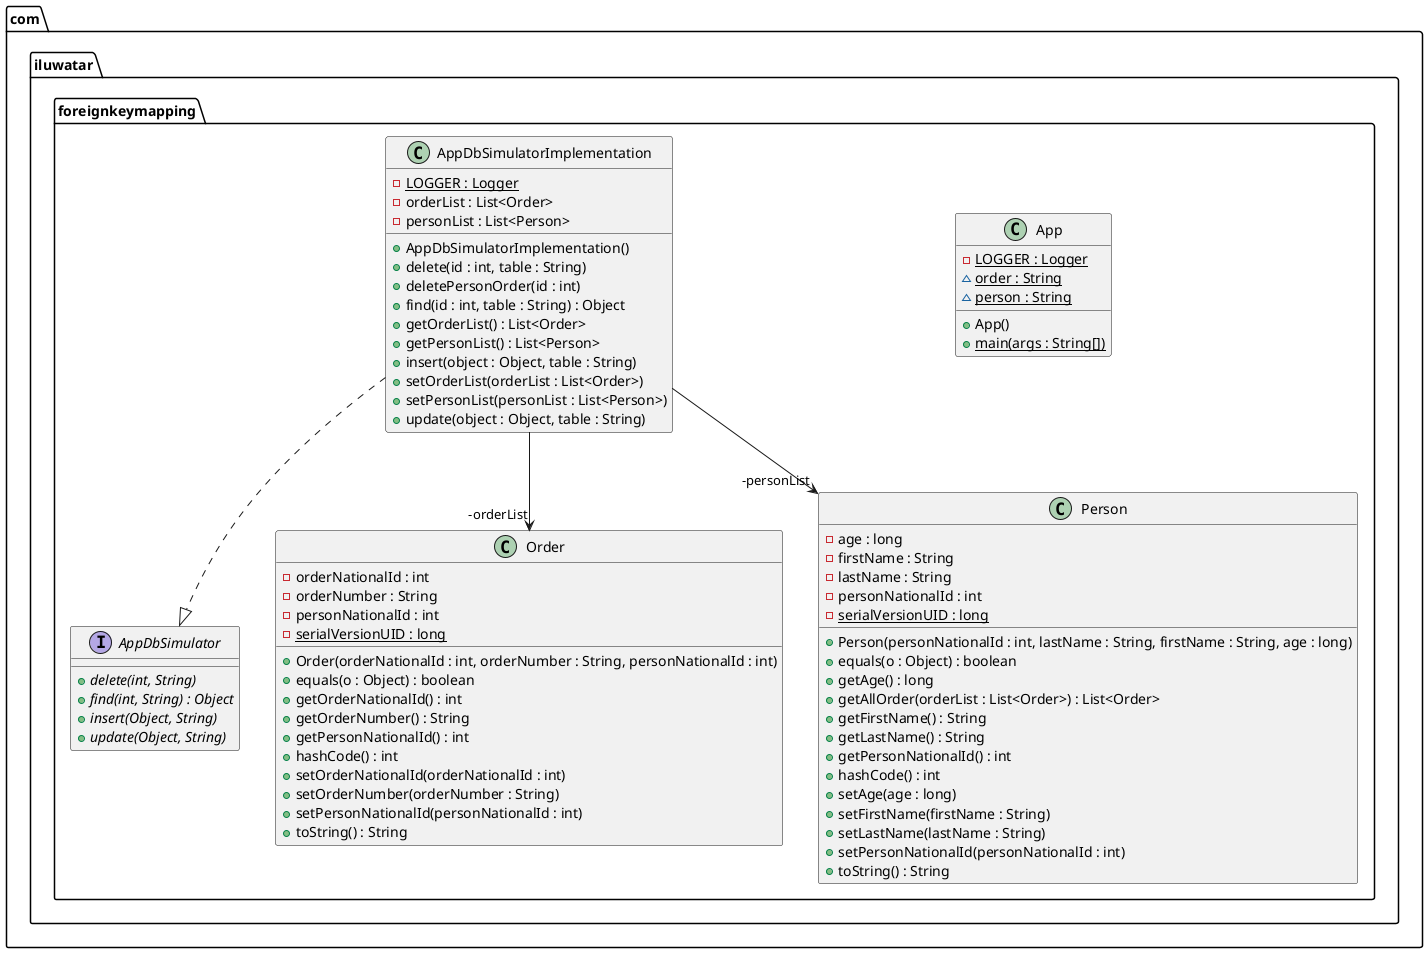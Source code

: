 @startuml
package com.iluwatar.foreignkeymapping {
  class App {
    - LOGGER : Logger {static}
    ~ order : String {static}
    ~ person : String {static}
    + App()
    + main(args : String[]) {static}
  }
  interface AppDbSimulator {
    + delete(int, String) {abstract}
    + find(int, String) : Object {abstract}
    + insert(Object, String) {abstract}
    + update(Object, String) {abstract}
  }
  class AppDbSimulatorImplementation {
    - LOGGER : Logger {static}
    - orderList : List<Order>
    - personList : List<Person>
    + AppDbSimulatorImplementation()
    + delete(id : int, table : String)
    + deletePersonOrder(id : int)
    + find(id : int, table : String) : Object
    + getOrderList() : List<Order>
    + getPersonList() : List<Person>
    + insert(object : Object, table : String)
    + setOrderList(orderList : List<Order>)
    + setPersonList(personList : List<Person>)
    + update(object : Object, table : String)
  }
  class Order {
    - orderNationalId : int
    - orderNumber : String
    - personNationalId : int
    - serialVersionUID : long {static}
    + Order(orderNationalId : int, orderNumber : String, personNationalId : int)
    + equals(o : Object) : boolean
    + getOrderNationalId() : int
    + getOrderNumber() : String
    + getPersonNationalId() : int
    + hashCode() : int
    + setOrderNationalId(orderNationalId : int)
    + setOrderNumber(orderNumber : String)
    + setPersonNationalId(personNationalId : int)
    + toString() : String
  }
  class Person {
    - age : long
    - firstName : String
    - lastName : String
    - personNationalId : int
    - serialVersionUID : long {static}
    + Person(personNationalId : int, lastName : String, firstName : String, age : long)
    + equals(o : Object) : boolean
    + getAge() : long
    + getAllOrder(orderList : List<Order>) : List<Order>
    + getFirstName() : String
    + getLastName() : String
    + getPersonNationalId() : int
    + hashCode() : int
    + setAge(age : long)
    + setFirstName(firstName : String)
    + setLastName(lastName : String)
    + setPersonNationalId(personNationalId : int)
    + toString() : String
  }
}
AppDbSimulatorImplementation -->  "-orderList" Order
AppDbSimulatorImplementation -->  "-personList" Person
AppDbSimulatorImplementation ..|> AppDbSimulator 
@enduml